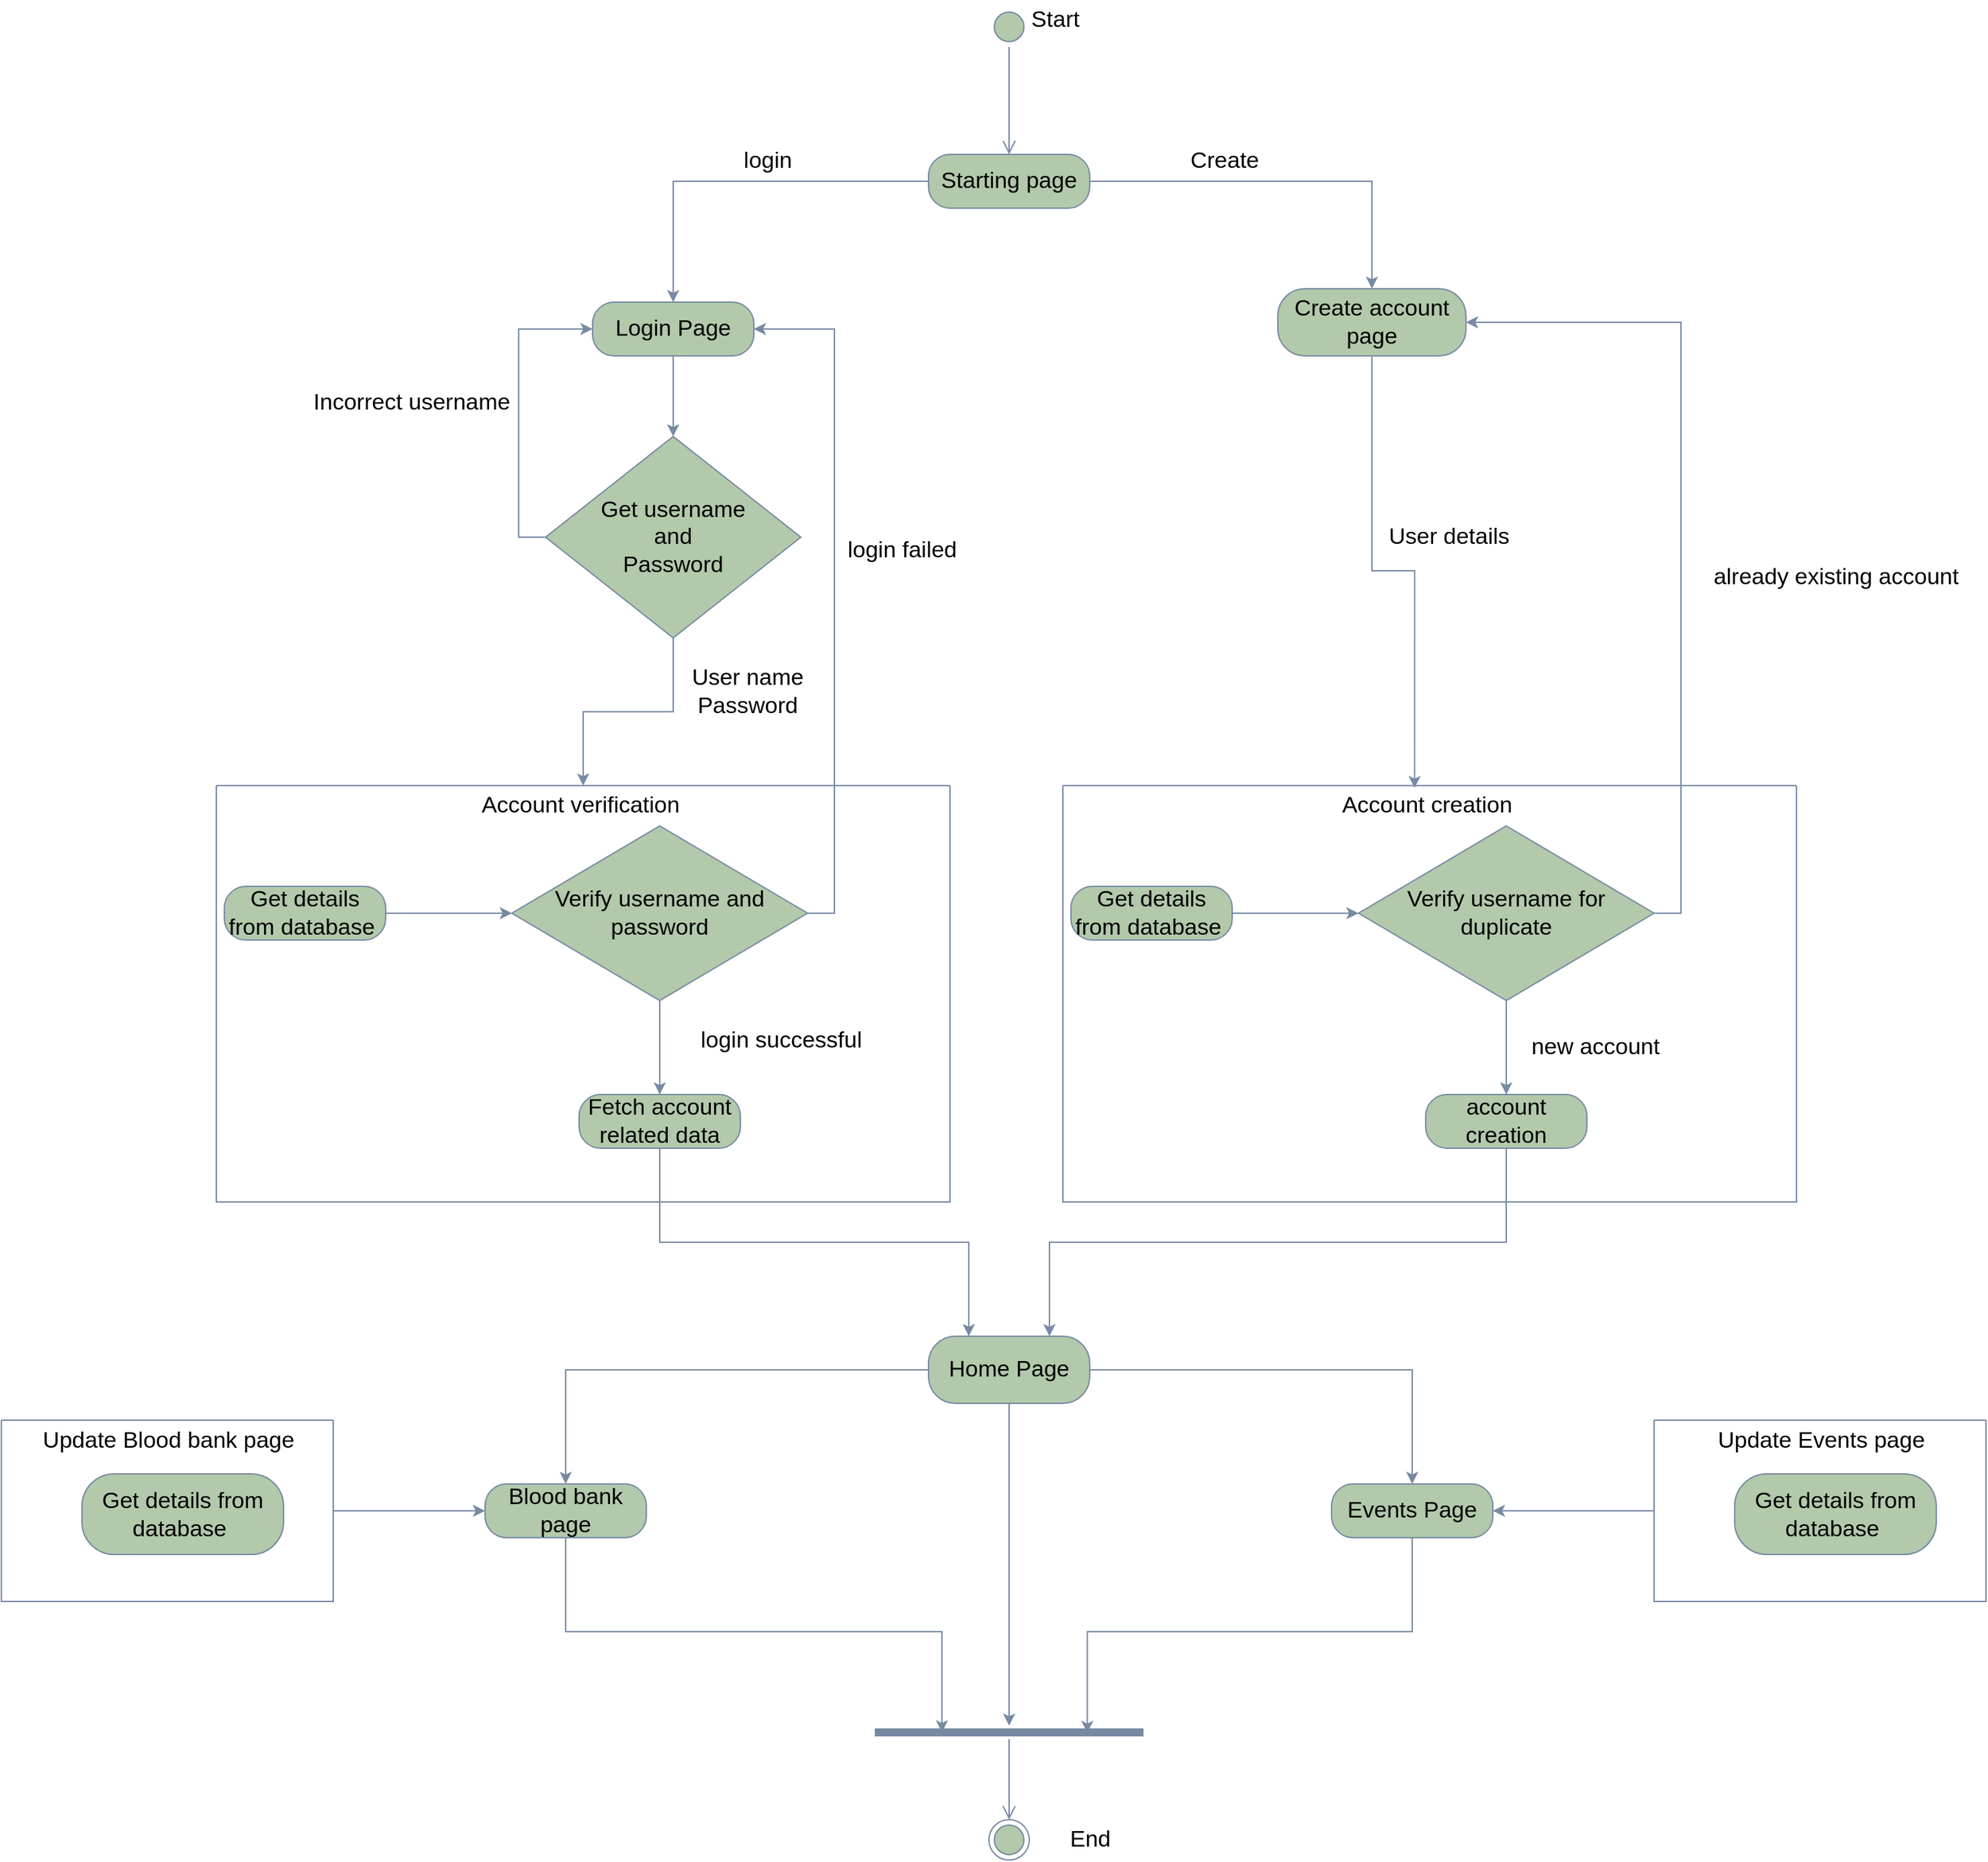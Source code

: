 <mxfile version="20.2.0" type="device"><diagram id="jIjnISs8n7-sXOSfq0qx" name="Page-1"><mxGraphModel dx="1865" dy="489" grid="1" gridSize="10" guides="1" tooltips="1" connect="1" arrows="1" fold="1" page="1" pageScale="1" pageWidth="827" pageHeight="1169" math="0" shadow="0"><root><mxCell id="0"/><mxCell id="1" parent="0"/><mxCell id="R2mT0CzfhJX3hHWhYboI-1" value="" style="ellipse;html=1;shape=startState;fillColor=#B2C9AB;strokeColor=#788AA3;fontColor=#46495D;" vertex="1" parent="1"><mxGeometry x="405" y="50" width="30" height="30" as="geometry"/></mxCell><mxCell id="R2mT0CzfhJX3hHWhYboI-2" value="" style="edgeStyle=orthogonalEdgeStyle;html=1;verticalAlign=bottom;endArrow=open;endSize=8;strokeColor=#788AA3;rounded=0;fontColor=#46495D;fillColor=#B2C9AB;entryX=0.5;entryY=0;entryDx=0;entryDy=0;" edge="1" source="R2mT0CzfhJX3hHWhYboI-1" parent="1" target="R2mT0CzfhJX3hHWhYboI-47"><mxGeometry relative="1" as="geometry"><mxPoint x="414" y="140" as="targetPoint"/></mxGeometry></mxCell><mxCell id="R2mT0CzfhJX3hHWhYboI-3" value="Start" style="text;html=1;align=center;verticalAlign=middle;resizable=0;points=[];autosize=1;strokeColor=none;fillColor=none;fontColor=#000000;fontSize=17;" vertex="1" parent="1"><mxGeometry x="424" y="45" width="60" height="30" as="geometry"/></mxCell><mxCell id="R2mT0CzfhJX3hHWhYboI-58" style="edgeStyle=orthogonalEdgeStyle;rounded=0;orthogonalLoop=1;jettySize=auto;html=1;exitX=0.5;exitY=1;exitDx=0;exitDy=0;entryX=0.425;entryY=0.06;entryDx=0;entryDy=0;entryPerimeter=0;fontSize=17;fontColor=#46495D;strokeColor=#788AA3;fillColor=#B2C9AB;" edge="1" parent="1" source="R2mT0CzfhJX3hHWhYboI-9" target="R2mT0CzfhJX3hHWhYboI-52"><mxGeometry relative="1" as="geometry"/></mxCell><mxCell id="R2mT0CzfhJX3hHWhYboI-9" value="Create account page" style="rounded=1;whiteSpace=wrap;html=1;arcSize=40;fontColor=#000000;fillColor=#B2C9AB;strokeColor=#788AA3;fontSize=17;" vertex="1" parent="1"><mxGeometry x="620" y="260" width="140" height="50" as="geometry"/></mxCell><mxCell id="R2mT0CzfhJX3hHWhYboI-19" style="edgeStyle=orthogonalEdgeStyle;rounded=0;orthogonalLoop=1;jettySize=auto;html=1;exitX=0.5;exitY=1;exitDx=0;exitDy=0;entryX=0.5;entryY=0;entryDx=0;entryDy=0;fontSize=17;fontColor=#46495D;strokeColor=#788AA3;fillColor=#B2C9AB;" edge="1" parent="1" source="R2mT0CzfhJX3hHWhYboI-11" target="R2mT0CzfhJX3hHWhYboI-16"><mxGeometry relative="1" as="geometry"/></mxCell><mxCell id="R2mT0CzfhJX3hHWhYboI-11" value="Login Page" style="rounded=1;whiteSpace=wrap;html=1;arcSize=40;fontColor=#000000;fillColor=#B2C9AB;strokeColor=#788AA3;fontSize=17;" vertex="1" parent="1"><mxGeometry x="110" y="270" width="120" height="40" as="geometry"/></mxCell><mxCell id="R2mT0CzfhJX3hHWhYboI-13" style="edgeStyle=orthogonalEdgeStyle;rounded=0;orthogonalLoop=1;jettySize=auto;html=1;exitX=1;exitY=0.5;exitDx=0;exitDy=0;entryX=0.5;entryY=0;entryDx=0;entryDy=0;fontSize=17;fontColor=#46495D;strokeColor=#788AA3;fillColor=#B2C9AB;" edge="1" parent="1" source="R2mT0CzfhJX3hHWhYboI-47" target="R2mT0CzfhJX3hHWhYboI-9"><mxGeometry relative="1" as="geometry"><mxPoint x="500" y="182.5" as="sourcePoint"/><Array as="points"><mxPoint x="690" y="180"/></Array></mxGeometry></mxCell><mxCell id="R2mT0CzfhJX3hHWhYboI-15" style="edgeStyle=orthogonalEdgeStyle;rounded=0;orthogonalLoop=1;jettySize=auto;html=1;exitX=0;exitY=0.5;exitDx=0;exitDy=0;entryX=0.5;entryY=0;entryDx=0;entryDy=0;fontSize=17;fontColor=#46495D;strokeColor=#788AA3;fillColor=#B2C9AB;" edge="1" parent="1" source="R2mT0CzfhJX3hHWhYboI-47" target="R2mT0CzfhJX3hHWhYboI-11"><mxGeometry relative="1" as="geometry"><mxPoint x="334" y="182.5" as="sourcePoint"/></mxGeometry></mxCell><mxCell id="R2mT0CzfhJX3hHWhYboI-30" style="edgeStyle=orthogonalEdgeStyle;rounded=0;orthogonalLoop=1;jettySize=auto;html=1;exitX=0.5;exitY=1;exitDx=0;exitDy=0;fontSize=17;fontColor=#46495D;strokeColor=#788AA3;fillColor=#B2C9AB;" edge="1" parent="1" source="R2mT0CzfhJX3hHWhYboI-16" target="R2mT0CzfhJX3hHWhYboI-27"><mxGeometry relative="1" as="geometry"/></mxCell><mxCell id="R2mT0CzfhJX3hHWhYboI-98" style="edgeStyle=orthogonalEdgeStyle;rounded=0;orthogonalLoop=1;jettySize=auto;html=1;exitX=0;exitY=0.5;exitDx=0;exitDy=0;entryX=0;entryY=0.5;entryDx=0;entryDy=0;fontColor=#000000;strokeColor=#788AA3;fillColor=#B2C9AB;" edge="1" parent="1" source="R2mT0CzfhJX3hHWhYboI-16" target="R2mT0CzfhJX3hHWhYboI-11"><mxGeometry relative="1" as="geometry"/></mxCell><mxCell id="R2mT0CzfhJX3hHWhYboI-16" value="&lt;font color=&quot;#000000&quot;&gt;Get username&lt;br&gt;and&lt;br&gt;Password&lt;br&gt;&lt;/font&gt;" style="rhombus;whiteSpace=wrap;html=1;fillColor=#B2C9AB;strokeColor=#788AA3;fontSize=17;fontColor=#46495D;" vertex="1" parent="1"><mxGeometry x="75" y="370" width="190" height="150" as="geometry"/></mxCell><mxCell id="R2mT0CzfhJX3hHWhYboI-21" value="Incorrect username" style="text;html=1;align=center;verticalAlign=middle;resizable=0;points=[];autosize=1;strokeColor=none;fillColor=none;fontSize=17;fontColor=#000000;" vertex="1" parent="1"><mxGeometry x="-110" y="330" width="170" height="30" as="geometry"/></mxCell><mxCell id="R2mT0CzfhJX3hHWhYboI-77" style="edgeStyle=orthogonalEdgeStyle;rounded=0;orthogonalLoop=1;jettySize=auto;html=1;exitX=0;exitY=0.5;exitDx=0;exitDy=0;entryX=0.5;entryY=0;entryDx=0;entryDy=0;fontSize=17;fontColor=#46495D;strokeColor=#788AA3;fillColor=#B2C9AB;" edge="1" parent="1" source="R2mT0CzfhJX3hHWhYboI-24" target="R2mT0CzfhJX3hHWhYboI-73"><mxGeometry relative="1" as="geometry"/></mxCell><mxCell id="R2mT0CzfhJX3hHWhYboI-78" style="edgeStyle=orthogonalEdgeStyle;rounded=0;orthogonalLoop=1;jettySize=auto;html=1;exitX=1;exitY=0.5;exitDx=0;exitDy=0;fontSize=17;fontColor=#46495D;strokeColor=#788AA3;fillColor=#B2C9AB;" edge="1" parent="1" source="R2mT0CzfhJX3hHWhYboI-24" target="R2mT0CzfhJX3hHWhYboI-75"><mxGeometry relative="1" as="geometry"/></mxCell><mxCell id="R2mT0CzfhJX3hHWhYboI-93" style="edgeStyle=orthogonalEdgeStyle;rounded=0;orthogonalLoop=1;jettySize=auto;html=1;exitX=0.5;exitY=1;exitDx=0;exitDy=0;fontSize=17;fontColor=#46495D;strokeColor=#788AA3;fillColor=#B2C9AB;" edge="1" parent="1" source="R2mT0CzfhJX3hHWhYboI-24" target="R2mT0CzfhJX3hHWhYboI-88"><mxGeometry relative="1" as="geometry"/></mxCell><mxCell id="R2mT0CzfhJX3hHWhYboI-24" value="Home Page" style="rounded=1;whiteSpace=wrap;html=1;arcSize=40;fontColor=#000000;fillColor=#B2C9AB;strokeColor=#788AA3;fontSize=17;labelBackgroundColor=none;" vertex="1" parent="1"><mxGeometry x="360" y="1040" width="120" height="50" as="geometry"/></mxCell><mxCell id="R2mT0CzfhJX3hHWhYboI-43" style="edgeStyle=orthogonalEdgeStyle;rounded=0;orthogonalLoop=1;jettySize=auto;html=1;exitX=0.5;exitY=1;exitDx=0;exitDy=0;entryX=0.25;entryY=0;entryDx=0;entryDy=0;fontSize=17;fontColor=#46495D;strokeColor=#788AA3;fillColor=#B2C9AB;" edge="1" parent="1" source="R2mT0CzfhJX3hHWhYboI-40" target="R2mT0CzfhJX3hHWhYboI-24"><mxGeometry relative="1" as="geometry"/></mxCell><mxCell id="R2mT0CzfhJX3hHWhYboI-26" value="" style="swimlane;startSize=0;fontSize=17;fontColor=#46495D;strokeColor=#788AA3;fillColor=#B2C9AB;" vertex="1" parent="1"><mxGeometry x="-170" y="630" width="546" height="310" as="geometry"/></mxCell><mxCell id="R2mT0CzfhJX3hHWhYboI-27" value="Account verification&amp;nbsp;" style="text;html=1;align=center;verticalAlign=middle;resizable=0;points=[];autosize=1;strokeColor=none;fillColor=none;fontSize=17;fontColor=#000000;" vertex="1" parent="R2mT0CzfhJX3hHWhYboI-26"><mxGeometry x="183" width="180" height="30" as="geometry"/></mxCell><mxCell id="R2mT0CzfhJX3hHWhYboI-35" style="edgeStyle=orthogonalEdgeStyle;rounded=0;orthogonalLoop=1;jettySize=auto;html=1;exitX=1;exitY=0.5;exitDx=0;exitDy=0;entryX=0;entryY=0.5;entryDx=0;entryDy=0;fontSize=17;fontColor=#46495D;strokeColor=#788AA3;fillColor=#B2C9AB;" edge="1" parent="R2mT0CzfhJX3hHWhYboI-26" source="R2mT0CzfhJX3hHWhYboI-28" target="R2mT0CzfhJX3hHWhYboI-32"><mxGeometry relative="1" as="geometry"/></mxCell><mxCell id="R2mT0CzfhJX3hHWhYboI-28" value="Get details from database&amp;nbsp;" style="rounded=1;whiteSpace=wrap;html=1;arcSize=40;fontColor=#000000;fillColor=#B2C9AB;strokeColor=#788AA3;fontSize=17;" vertex="1" parent="R2mT0CzfhJX3hHWhYboI-26"><mxGeometry x="6" y="75" width="120" height="40" as="geometry"/></mxCell><mxCell id="R2mT0CzfhJX3hHWhYboI-42" style="edgeStyle=orthogonalEdgeStyle;rounded=0;orthogonalLoop=1;jettySize=auto;html=1;exitX=0.5;exitY=1;exitDx=0;exitDy=0;entryX=0.5;entryY=0;entryDx=0;entryDy=0;fontSize=17;fontColor=#46495D;strokeColor=#788AA3;fillColor=#B2C9AB;" edge="1" parent="R2mT0CzfhJX3hHWhYboI-26" source="R2mT0CzfhJX3hHWhYboI-32" target="R2mT0CzfhJX3hHWhYboI-40"><mxGeometry relative="1" as="geometry"/></mxCell><mxCell id="R2mT0CzfhJX3hHWhYboI-32" value="&lt;font color=&quot;#000000&quot;&gt;Verify username and password&lt;/font&gt;" style="rhombus;whiteSpace=wrap;html=1;fillColor=#B2C9AB;strokeColor=#788AA3;fontSize=17;fontColor=#46495D;" vertex="1" parent="R2mT0CzfhJX3hHWhYboI-26"><mxGeometry x="220" y="30" width="220" height="130" as="geometry"/></mxCell><mxCell id="R2mT0CzfhJX3hHWhYboI-40" value="Fetch account related data" style="rounded=1;whiteSpace=wrap;html=1;arcSize=40;fontColor=#000000;fillColor=#B2C9AB;strokeColor=#788AA3;fontSize=17;" vertex="1" parent="R2mT0CzfhJX3hHWhYboI-26"><mxGeometry x="270" y="230" width="120" height="40" as="geometry"/></mxCell><mxCell id="R2mT0CzfhJX3hHWhYboI-31" value="User name&lt;br&gt;Password" style="text;html=1;align=center;verticalAlign=middle;resizable=0;points=[];autosize=1;strokeColor=none;fillColor=none;fontSize=17;fontColor=#000000;" vertex="1" parent="1"><mxGeometry x="170" y="535" width="110" height="50" as="geometry"/></mxCell><mxCell id="R2mT0CzfhJX3hHWhYboI-44" value="login successful" style="text;html=1;align=center;verticalAlign=middle;resizable=0;points=[];autosize=1;strokeColor=none;fillColor=none;fontSize=17;fontColor=#000000;" vertex="1" parent="1"><mxGeometry x="180" y="805" width="140" height="30" as="geometry"/></mxCell><mxCell id="R2mT0CzfhJX3hHWhYboI-45" value="login failed" style="text;html=1;align=center;verticalAlign=middle;resizable=0;points=[];autosize=1;strokeColor=none;fillColor=none;fontSize=17;fontColor=#000000;" vertex="1" parent="1"><mxGeometry x="290" y="440" width="100" height="30" as="geometry"/></mxCell><mxCell id="R2mT0CzfhJX3hHWhYboI-46" style="edgeStyle=orthogonalEdgeStyle;rounded=0;orthogonalLoop=1;jettySize=auto;html=1;exitX=1;exitY=0.5;exitDx=0;exitDy=0;entryX=1;entryY=0.5;entryDx=0;entryDy=0;fontSize=17;fontColor=#46495D;strokeColor=#788AA3;fillColor=#B2C9AB;" edge="1" parent="1" source="R2mT0CzfhJX3hHWhYboI-32" target="R2mT0CzfhJX3hHWhYboI-11"><mxGeometry relative="1" as="geometry"/></mxCell><mxCell id="R2mT0CzfhJX3hHWhYboI-47" value="Starting page" style="rounded=1;whiteSpace=wrap;html=1;arcSize=40;fontColor=#000000;fillColor=#B2C9AB;strokeColor=#788AA3;fontSize=17;" vertex="1" parent="1"><mxGeometry x="360" y="160" width="120" height="40" as="geometry"/></mxCell><mxCell id="R2mT0CzfhJX3hHWhYboI-49" value="login" style="text;html=1;align=center;verticalAlign=middle;resizable=0;points=[];autosize=1;strokeColor=none;fillColor=none;fontSize=17;fontColor=#000000;" vertex="1" parent="1"><mxGeometry x="210" y="150" width="60" height="30" as="geometry"/></mxCell><mxCell id="R2mT0CzfhJX3hHWhYboI-50" value="Create" style="text;html=1;align=center;verticalAlign=middle;resizable=0;points=[];autosize=1;strokeColor=none;fillColor=none;fontSize=17;fontColor=#000000;" vertex="1" parent="1"><mxGeometry x="545" y="150" width="70" height="30" as="geometry"/></mxCell><mxCell id="R2mT0CzfhJX3hHWhYboI-51" value="" style="swimlane;startSize=0;fontSize=17;fontColor=#46495D;strokeColor=#788AA3;fillColor=#B2C9AB;" vertex="1" parent="1"><mxGeometry x="460" y="630" width="546" height="310" as="geometry"/></mxCell><mxCell id="R2mT0CzfhJX3hHWhYboI-52" value="Account creation&amp;nbsp;" style="text;html=1;align=center;verticalAlign=middle;resizable=0;points=[];autosize=1;strokeColor=none;fillColor=none;fontSize=17;fontColor=#000000;" vertex="1" parent="R2mT0CzfhJX3hHWhYboI-51"><mxGeometry x="198" width="150" height="30" as="geometry"/></mxCell><mxCell id="R2mT0CzfhJX3hHWhYboI-53" style="edgeStyle=orthogonalEdgeStyle;rounded=0;orthogonalLoop=1;jettySize=auto;html=1;exitX=1;exitY=0.5;exitDx=0;exitDy=0;entryX=0;entryY=0.5;entryDx=0;entryDy=0;fontSize=17;fontColor=#46495D;strokeColor=#788AA3;fillColor=#B2C9AB;" edge="1" parent="R2mT0CzfhJX3hHWhYboI-51" source="R2mT0CzfhJX3hHWhYboI-54" target="R2mT0CzfhJX3hHWhYboI-56"><mxGeometry relative="1" as="geometry"/></mxCell><mxCell id="R2mT0CzfhJX3hHWhYboI-54" value="Get details from database&amp;nbsp;" style="rounded=1;whiteSpace=wrap;html=1;arcSize=40;fontColor=#000000;fillColor=#B2C9AB;strokeColor=#788AA3;fontSize=17;" vertex="1" parent="R2mT0CzfhJX3hHWhYboI-51"><mxGeometry x="6" y="75" width="120" height="40" as="geometry"/></mxCell><mxCell id="R2mT0CzfhJX3hHWhYboI-55" style="edgeStyle=orthogonalEdgeStyle;rounded=0;orthogonalLoop=1;jettySize=auto;html=1;exitX=0.5;exitY=1;exitDx=0;exitDy=0;entryX=0.5;entryY=0;entryDx=0;entryDy=0;fontSize=17;fontColor=#46495D;strokeColor=#788AA3;fillColor=#B2C9AB;" edge="1" parent="R2mT0CzfhJX3hHWhYboI-51" source="R2mT0CzfhJX3hHWhYboI-56" target="R2mT0CzfhJX3hHWhYboI-57"><mxGeometry relative="1" as="geometry"/></mxCell><mxCell id="R2mT0CzfhJX3hHWhYboI-56" value="&lt;font color=&quot;#000000&quot;&gt;Verify username for duplicate&lt;/font&gt;" style="rhombus;whiteSpace=wrap;html=1;fillColor=#B2C9AB;strokeColor=#788AA3;fontSize=17;fontColor=#46495D;" vertex="1" parent="R2mT0CzfhJX3hHWhYboI-51"><mxGeometry x="220" y="30" width="220" height="130" as="geometry"/></mxCell><mxCell id="R2mT0CzfhJX3hHWhYboI-57" value="account creation" style="rounded=1;whiteSpace=wrap;html=1;arcSize=40;fontColor=#000000;fillColor=#B2C9AB;strokeColor=#788AA3;fontSize=17;" vertex="1" parent="R2mT0CzfhJX3hHWhYboI-51"><mxGeometry x="270" y="230" width="120" height="40" as="geometry"/></mxCell><mxCell id="R2mT0CzfhJX3hHWhYboI-60" value="new account" style="text;html=1;align=center;verticalAlign=middle;resizable=0;points=[];autosize=1;strokeColor=none;fillColor=none;fontSize=17;fontColor=#000000;" vertex="1" parent="R2mT0CzfhJX3hHWhYboI-51"><mxGeometry x="336" y="180" width="120" height="30" as="geometry"/></mxCell><mxCell id="R2mT0CzfhJX3hHWhYboI-59" value="User details" style="text;html=1;align=center;verticalAlign=middle;resizable=0;points=[];autosize=1;strokeColor=none;fillColor=none;fontSize=17;fontColor=#000000;" vertex="1" parent="1"><mxGeometry x="692" y="430" width="110" height="30" as="geometry"/></mxCell><mxCell id="R2mT0CzfhJX3hHWhYboI-61" style="edgeStyle=orthogonalEdgeStyle;rounded=0;orthogonalLoop=1;jettySize=auto;html=1;exitX=1;exitY=0.5;exitDx=0;exitDy=0;entryX=1;entryY=0.5;entryDx=0;entryDy=0;fontSize=17;fontColor=#46495D;strokeColor=#788AA3;fillColor=#B2C9AB;" edge="1" parent="1" source="R2mT0CzfhJX3hHWhYboI-56" target="R2mT0CzfhJX3hHWhYboI-9"><mxGeometry relative="1" as="geometry"/></mxCell><mxCell id="R2mT0CzfhJX3hHWhYboI-62" value="already existing account" style="text;html=1;align=center;verticalAlign=middle;resizable=0;points=[];autosize=1;strokeColor=none;fillColor=none;fontSize=17;fontColor=#000000;" vertex="1" parent="1"><mxGeometry x="930" y="460" width="210" height="30" as="geometry"/></mxCell><mxCell id="R2mT0CzfhJX3hHWhYboI-63" style="edgeStyle=orthogonalEdgeStyle;rounded=0;orthogonalLoop=1;jettySize=auto;html=1;exitX=0.5;exitY=1;exitDx=0;exitDy=0;fontSize=17;fontColor=#46495D;strokeColor=#788AA3;fillColor=#B2C9AB;entryX=0.75;entryY=0;entryDx=0;entryDy=0;" edge="1" parent="1" source="R2mT0CzfhJX3hHWhYboI-57" target="R2mT0CzfhJX3hHWhYboI-24"><mxGeometry relative="1" as="geometry"><mxPoint x="440" y="1060" as="targetPoint"/></mxGeometry></mxCell><mxCell id="R2mT0CzfhJX3hHWhYboI-79" style="edgeStyle=orthogonalEdgeStyle;rounded=0;orthogonalLoop=1;jettySize=auto;html=1;exitX=1;exitY=0.5;exitDx=0;exitDy=0;entryX=0;entryY=0.5;entryDx=0;entryDy=0;fontSize=17;fontColor=#46495D;strokeColor=#788AA3;fillColor=#B2C9AB;" edge="1" parent="1" source="R2mT0CzfhJX3hHWhYboI-66" target="R2mT0CzfhJX3hHWhYboI-73"><mxGeometry relative="1" as="geometry"/></mxCell><mxCell id="R2mT0CzfhJX3hHWhYboI-66" value="" style="swimlane;startSize=0;fontSize=17;fontColor=#46495D;strokeColor=#788AA3;fillColor=#B2C9AB;" vertex="1" parent="1"><mxGeometry x="-330" y="1102.5" width="247" height="135" as="geometry"/></mxCell><mxCell id="R2mT0CzfhJX3hHWhYboI-69" value="Get details from database&amp;nbsp;" style="rounded=1;whiteSpace=wrap;html=1;arcSize=40;fontColor=#000000;fillColor=#B2C9AB;strokeColor=#788AA3;fontSize=17;" vertex="1" parent="R2mT0CzfhJX3hHWhYboI-66"><mxGeometry x="60" y="40" width="150" height="60" as="geometry"/></mxCell><mxCell id="R2mT0CzfhJX3hHWhYboI-67" value="Update Blood bank page" style="text;html=1;align=center;verticalAlign=middle;resizable=0;points=[];autosize=1;strokeColor=none;fillColor=none;fontSize=17;fontColor=#000000;" vertex="1" parent="R2mT0CzfhJX3hHWhYboI-66"><mxGeometry x="18.5" width="210" height="30" as="geometry"/></mxCell><mxCell id="R2mT0CzfhJX3hHWhYboI-94" style="edgeStyle=orthogonalEdgeStyle;rounded=0;orthogonalLoop=1;jettySize=auto;html=1;exitX=0.5;exitY=1;exitDx=0;exitDy=0;entryX=0.25;entryY=0.5;entryDx=0;entryDy=0;entryPerimeter=0;fontSize=17;fontColor=#46495D;strokeColor=#788AA3;fillColor=#B2C9AB;" edge="1" parent="1" source="R2mT0CzfhJX3hHWhYboI-73" target="R2mT0CzfhJX3hHWhYboI-88"><mxGeometry relative="1" as="geometry"/></mxCell><mxCell id="R2mT0CzfhJX3hHWhYboI-73" value="Blood bank page" style="rounded=1;whiteSpace=wrap;html=1;arcSize=40;fontColor=#000000;fillColor=#B2C9AB;strokeColor=#788AA3;fontSize=17;" vertex="1" parent="1"><mxGeometry x="30" y="1150" width="120" height="40" as="geometry"/></mxCell><mxCell id="R2mT0CzfhJX3hHWhYboI-95" style="edgeStyle=orthogonalEdgeStyle;rounded=0;orthogonalLoop=1;jettySize=auto;html=1;exitX=0.5;exitY=1;exitDx=0;exitDy=0;entryX=0.791;entryY=0.54;entryDx=0;entryDy=0;entryPerimeter=0;fontSize=17;fontColor=#46495D;strokeColor=#788AA3;fillColor=#B2C9AB;" edge="1" parent="1" source="R2mT0CzfhJX3hHWhYboI-75" target="R2mT0CzfhJX3hHWhYboI-88"><mxGeometry relative="1" as="geometry"/></mxCell><mxCell id="R2mT0CzfhJX3hHWhYboI-75" value="Events Page" style="rounded=1;whiteSpace=wrap;html=1;arcSize=40;fontColor=#000000;fillColor=#B2C9AB;strokeColor=#788AA3;fontSize=17;" vertex="1" parent="1"><mxGeometry x="660" y="1150" width="120" height="40" as="geometry"/></mxCell><mxCell id="R2mT0CzfhJX3hHWhYboI-85" style="edgeStyle=orthogonalEdgeStyle;rounded=0;orthogonalLoop=1;jettySize=auto;html=1;exitX=0;exitY=0.5;exitDx=0;exitDy=0;entryX=1;entryY=0.5;entryDx=0;entryDy=0;fontSize=17;fontColor=#46495D;strokeColor=#788AA3;fillColor=#B2C9AB;" edge="1" parent="1" source="R2mT0CzfhJX3hHWhYboI-82" target="R2mT0CzfhJX3hHWhYboI-75"><mxGeometry relative="1" as="geometry"/></mxCell><mxCell id="R2mT0CzfhJX3hHWhYboI-82" value="" style="swimlane;startSize=0;fontSize=17;fontColor=#46495D;strokeColor=#788AA3;fillColor=#B2C9AB;" vertex="1" parent="1"><mxGeometry x="900" y="1102.5" width="247" height="135" as="geometry"/></mxCell><mxCell id="R2mT0CzfhJX3hHWhYboI-83" value="Get details from database&amp;nbsp;" style="rounded=1;whiteSpace=wrap;html=1;arcSize=40;fontColor=#000000;fillColor=#B2C9AB;strokeColor=#788AA3;fontSize=17;" vertex="1" parent="R2mT0CzfhJX3hHWhYboI-82"><mxGeometry x="60" y="40" width="150" height="60" as="geometry"/></mxCell><mxCell id="R2mT0CzfhJX3hHWhYboI-84" value="Update Events page" style="text;html=1;align=center;verticalAlign=middle;resizable=0;points=[];autosize=1;strokeColor=none;fillColor=none;fontSize=17;fontColor=#000000;" vertex="1" parent="R2mT0CzfhJX3hHWhYboI-82"><mxGeometry x="33.5" width="180" height="30" as="geometry"/></mxCell><mxCell id="R2mT0CzfhJX3hHWhYboI-88" value="" style="shape=line;html=1;strokeWidth=6;strokeColor=#788AA3;fontSize=17;fontColor=#46495D;fillColor=#B2C9AB;" vertex="1" parent="1"><mxGeometry x="320" y="1330" width="200" height="10" as="geometry"/></mxCell><mxCell id="R2mT0CzfhJX3hHWhYboI-89" value="" style="edgeStyle=orthogonalEdgeStyle;html=1;verticalAlign=bottom;endArrow=open;endSize=8;strokeColor=#788AA3;rounded=0;fontSize=17;fontColor=#46495D;fillColor=#B2C9AB;" edge="1" source="R2mT0CzfhJX3hHWhYboI-88" parent="1"><mxGeometry relative="1" as="geometry"><mxPoint x="420" y="1400" as="targetPoint"/></mxGeometry></mxCell><mxCell id="R2mT0CzfhJX3hHWhYboI-96" value="" style="ellipse;html=1;shape=endState;fillColor=#B2C9AB;strokeColor=#788AA3;fontSize=17;fontColor=#46495D;" vertex="1" parent="1"><mxGeometry x="405" y="1400" width="30" height="30" as="geometry"/></mxCell><mxCell id="R2mT0CzfhJX3hHWhYboI-97" value="End" style="text;html=1;align=center;verticalAlign=middle;resizable=0;points=[];autosize=1;strokeColor=none;fillColor=none;fontColor=#000000;fontSize=17;" vertex="1" parent="1"><mxGeometry x="455" y="1400" width="50" height="30" as="geometry"/></mxCell></root></mxGraphModel></diagram></mxfile>